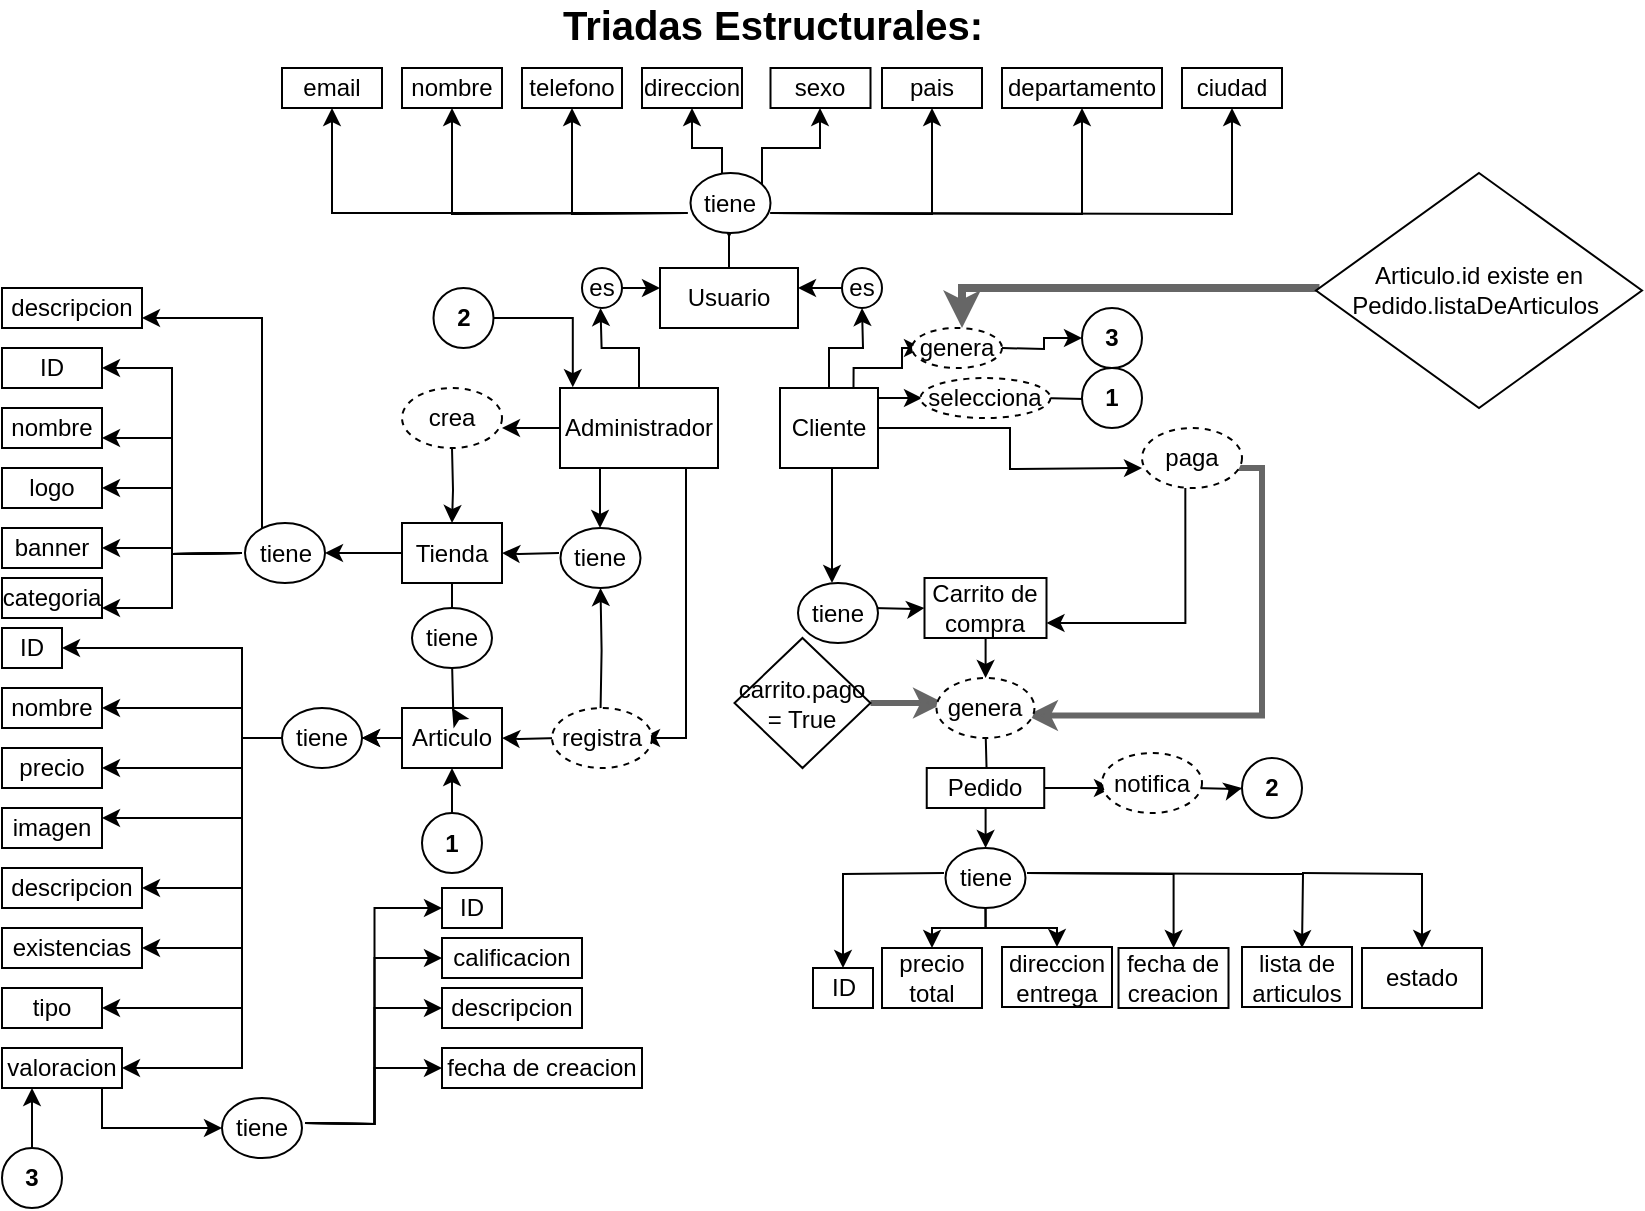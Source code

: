 <mxfile version="13.10.3" type="google"><diagram id="wh7ASi7XThVOEcIFm1Pc" name="Page-1"><mxGraphModel dx="1108" dy="536" grid="1" gridSize="10" guides="1" tooltips="1" connect="1" arrows="1" fold="1" page="1" pageScale="1" pageWidth="827" pageHeight="1169" math="0" shadow="0"><root><mxCell id="0"/><mxCell id="1" parent="0"/><mxCell id="Rs03BQj4N1Yv9tyvt269-1" value="&lt;b style=&quot;font-size: 20px&quot;&gt;Triadas Estructurales:&lt;br&gt;&lt;br&gt;&lt;/b&gt;" style="text;html=1;align=center;verticalAlign=middle;resizable=0;points=[];autosize=1;" parent="1" vertex="1"><mxGeometry x="290" y="100" width="230" height="40" as="geometry"/></mxCell><mxCell id="Rs03BQj4N1Yv9tyvt269-14" value="" style="edgeStyle=orthogonalEdgeStyle;rounded=0;orthogonalLoop=1;jettySize=auto;html=1;" parent="1" source="Rs03BQj4N1Yv9tyvt269-2" edge="1"><mxGeometry relative="1" as="geometry"><mxPoint x="270" y="310" as="targetPoint"/></mxGeometry></mxCell><mxCell id="Rs03BQj4N1Yv9tyvt269-18" value="" style="edgeStyle=orthogonalEdgeStyle;rounded=0;orthogonalLoop=1;jettySize=auto;html=1;" parent="1" source="Rs03BQj4N1Yv9tyvt269-2" edge="1"><mxGeometry relative="1" as="geometry"><Array as="points"><mxPoint x="319" y="340"/><mxPoint x="319" y="340"/></Array><mxPoint x="319" y="360" as="targetPoint"/></mxGeometry></mxCell><mxCell id="f_w4WmLkG3YeXrX4TlKF-16" style="edgeStyle=orthogonalEdgeStyle;rounded=0;orthogonalLoop=1;jettySize=auto;html=1;entryX=1;entryY=0.5;entryDx=0;entryDy=0;" parent="1" source="Rs03BQj4N1Yv9tyvt269-2" edge="1"><mxGeometry relative="1" as="geometry"><Array as="points"><mxPoint x="362" y="465"/></Array><mxPoint x="340" y="465" as="targetPoint"/></mxGeometry></mxCell><mxCell id="f_w4WmLkG3YeXrX4TlKF-56" style="edgeStyle=orthogonalEdgeStyle;rounded=0;orthogonalLoop=1;jettySize=auto;html=1;entryX=0.5;entryY=1;entryDx=0;entryDy=0;endSize=6;" parent="1" source="Rs03BQj4N1Yv9tyvt269-2" edge="1"><mxGeometry relative="1" as="geometry"><mxPoint x="319.25" y="250" as="targetPoint"/></mxGeometry></mxCell><mxCell id="Rs03BQj4N1Yv9tyvt269-2" value="Administrador" style="rounded=0;whiteSpace=wrap;html=1;" parent="1" vertex="1"><mxGeometry x="299" y="290" width="79" height="40" as="geometry"/></mxCell><mxCell id="Rs03BQj4N1Yv9tyvt269-48" value="" style="edgeStyle=orthogonalEdgeStyle;rounded=0;orthogonalLoop=1;jettySize=auto;html=1;" parent="1" source="Rs03BQj4N1Yv9tyvt269-3" edge="1"><mxGeometry relative="1" as="geometry"><Array as="points"><mxPoint x="435" y="340"/><mxPoint x="435" y="340"/></Array><mxPoint x="435" y="387.5" as="targetPoint"/></mxGeometry></mxCell><mxCell id="f_w4WmLkG3YeXrX4TlKF-58" style="edgeStyle=orthogonalEdgeStyle;rounded=0;orthogonalLoop=1;jettySize=auto;html=1;entryX=0.5;entryY=1;entryDx=0;entryDy=0;endSize=6;" parent="1" source="Rs03BQj4N1Yv9tyvt269-3" edge="1"><mxGeometry relative="1" as="geometry"><mxPoint x="450" y="250" as="targetPoint"/></mxGeometry></mxCell><mxCell id="f_w4WmLkG3YeXrX4TlKF-62" value="" style="edgeStyle=orthogonalEdgeStyle;rounded=0;orthogonalLoop=1;jettySize=auto;html=1;endSize=6;" parent="1" edge="1"><mxGeometry relative="1" as="geometry"><mxPoint x="458.0" y="295" as="sourcePoint"/><mxPoint x="480" y="295" as="targetPoint"/></mxGeometry></mxCell><mxCell id="f_w4WmLkG3YeXrX4TlKF-96" style="edgeStyle=orthogonalEdgeStyle;rounded=0;orthogonalLoop=1;jettySize=auto;html=1;endSize=6;" parent="1" source="Rs03BQj4N1Yv9tyvt269-3" edge="1"><mxGeometry relative="1" as="geometry"><mxPoint x="590" y="330" as="targetPoint"/></mxGeometry></mxCell><mxCell id="f_w4WmLkG3YeXrX4TlKF-122" style="edgeStyle=orthogonalEdgeStyle;rounded=0;orthogonalLoop=1;jettySize=auto;html=1;exitX=0.75;exitY=0;exitDx=0;exitDy=0;entryX=0;entryY=0.5;entryDx=0;entryDy=0;endSize=6;" parent="1" source="Rs03BQj4N1Yv9tyvt269-3" edge="1"><mxGeometry relative="1" as="geometry"><Array as="points"><mxPoint x="446" y="280"/><mxPoint x="470" y="280"/><mxPoint x="470" y="270"/></Array><mxPoint x="480" y="270" as="targetPoint"/></mxGeometry></mxCell><mxCell id="Rs03BQj4N1Yv9tyvt269-3" value="Cliente" style="whiteSpace=wrap;html=1;" parent="1" vertex="1"><mxGeometry x="409" y="290" width="49" height="40" as="geometry"/></mxCell><mxCell id="Rs03BQj4N1Yv9tyvt269-22" value="" style="edgeStyle=orthogonalEdgeStyle;rounded=0;orthogonalLoop=1;jettySize=auto;html=1;" parent="1" source="Rs03BQj4N1Yv9tyvt269-4" edge="1"><mxGeometry relative="1" as="geometry"><mxPoint x="383.583" y="215" as="targetPoint"/></mxGeometry></mxCell><mxCell id="Rs03BQj4N1Yv9tyvt269-4" value="Usuario" style="whiteSpace=wrap;html=1;" parent="1" vertex="1"><mxGeometry x="349" y="230" width="69" height="30" as="geometry"/></mxCell><mxCell id="Rs03BQj4N1Yv9tyvt269-16" value="" style="edgeStyle=orthogonalEdgeStyle;rounded=0;orthogonalLoop=1;jettySize=auto;html=1;" parent="1" target="Rs03BQj4N1Yv9tyvt269-15" edge="1"><mxGeometry relative="1" as="geometry"><mxPoint x="245" y="320" as="sourcePoint"/></mxGeometry></mxCell><mxCell id="f_w4WmLkG3YeXrX4TlKF-8" value="" style="edgeStyle=orthogonalEdgeStyle;rounded=0;orthogonalLoop=1;jettySize=auto;html=1;" parent="1" source="Rs03BQj4N1Yv9tyvt269-15" edge="1"><mxGeometry relative="1" as="geometry"><mxPoint x="181.5" y="372.5" as="targetPoint"/></mxGeometry></mxCell><mxCell id="f_w4WmLkG3YeXrX4TlKF-25" value="" style="edgeStyle=orthogonalEdgeStyle;rounded=0;orthogonalLoop=1;jettySize=auto;html=1;" parent="1" source="Rs03BQj4N1Yv9tyvt269-15" edge="1"><mxGeometry relative="1" as="geometry"><mxPoint x="245.083" y="410" as="targetPoint"/></mxGeometry></mxCell><mxCell id="Rs03BQj4N1Yv9tyvt269-15" value="Tienda" style="whiteSpace=wrap;html=1;" parent="1" vertex="1"><mxGeometry x="220" y="357.5" width="50" height="30" as="geometry"/></mxCell><mxCell id="Rs03BQj4N1Yv9tyvt269-19" value="" style="edgeStyle=orthogonalEdgeStyle;rounded=0;orthogonalLoop=1;jettySize=auto;html=1;" parent="1" target="Rs03BQj4N1Yv9tyvt269-15" edge="1"><mxGeometry relative="1" as="geometry"><mxPoint x="298.5" y="372.5" as="sourcePoint"/></mxGeometry></mxCell><mxCell id="Rs03BQj4N1Yv9tyvt269-37" style="edgeStyle=orthogonalEdgeStyle;rounded=0;orthogonalLoop=1;jettySize=auto;html=1;entryX=0.5;entryY=1;entryDx=0;entryDy=0;" parent="1" target="Rs03BQj4N1Yv9tyvt269-23" edge="1"><mxGeometry relative="1" as="geometry"><Array as="points"><mxPoint x="185" y="203"/></Array><mxPoint x="362.75" y="202.5" as="sourcePoint"/></mxGeometry></mxCell><mxCell id="Rs03BQj4N1Yv9tyvt269-38" style="edgeStyle=orthogonalEdgeStyle;rounded=0;orthogonalLoop=1;jettySize=auto;html=1;entryX=0.5;entryY=1;entryDx=0;entryDy=0;" parent="1" target="Rs03BQj4N1Yv9tyvt269-33" edge="1"><mxGeometry relative="1" as="geometry"><mxPoint x="404.25" y="202.5" as="sourcePoint"/></mxGeometry></mxCell><mxCell id="Rs03BQj4N1Yv9tyvt269-41" style="edgeStyle=orthogonalEdgeStyle;rounded=0;orthogonalLoop=1;jettySize=auto;html=1;entryX=0.5;entryY=1;entryDx=0;entryDy=0;" parent="1" target="Rs03BQj4N1Yv9tyvt269-25" edge="1"><mxGeometry relative="1" as="geometry"><mxPoint x="362.75" y="202.5" as="sourcePoint"/></mxGeometry></mxCell><mxCell id="Rs03BQj4N1Yv9tyvt269-42" style="edgeStyle=orthogonalEdgeStyle;rounded=0;orthogonalLoop=1;jettySize=auto;html=1;entryX=0.5;entryY=1;entryDx=0;entryDy=0;" parent="1" target="Rs03BQj4N1Yv9tyvt269-26" edge="1"><mxGeometry relative="1" as="geometry"><mxPoint x="362.75" y="202.5" as="sourcePoint"/></mxGeometry></mxCell><mxCell id="Rs03BQj4N1Yv9tyvt269-43" style="edgeStyle=orthogonalEdgeStyle;rounded=0;orthogonalLoop=1;jettySize=auto;html=1;entryX=0.5;entryY=1;entryDx=0;entryDy=0;" parent="1" target="Rs03BQj4N1Yv9tyvt269-27" edge="1"><mxGeometry relative="1" as="geometry"><Array as="points"><mxPoint x="380" y="170"/><mxPoint x="365" y="170"/></Array><mxPoint x="380" y="190" as="sourcePoint"/></mxGeometry></mxCell><mxCell id="Rs03BQj4N1Yv9tyvt269-44" style="edgeStyle=orthogonalEdgeStyle;rounded=0;orthogonalLoop=1;jettySize=auto;html=1;" parent="1" target="Rs03BQj4N1Yv9tyvt269-28" edge="1"><mxGeometry relative="1" as="geometry"><Array as="points"><mxPoint x="400" y="170"/><mxPoint x="429" y="170"/></Array><mxPoint x="400" y="190" as="sourcePoint"/></mxGeometry></mxCell><mxCell id="Rs03BQj4N1Yv9tyvt269-45" style="edgeStyle=orthogonalEdgeStyle;rounded=0;orthogonalLoop=1;jettySize=auto;html=1;entryX=0.5;entryY=1;entryDx=0;entryDy=0;" parent="1" target="Rs03BQj4N1Yv9tyvt269-29" edge="1"><mxGeometry relative="1" as="geometry"><mxPoint x="404.25" y="202.5" as="sourcePoint"/></mxGeometry></mxCell><mxCell id="Rs03BQj4N1Yv9tyvt269-46" style="edgeStyle=orthogonalEdgeStyle;rounded=0;orthogonalLoop=1;jettySize=auto;html=1;entryX=0.5;entryY=1;entryDx=0;entryDy=0;" parent="1" target="Rs03BQj4N1Yv9tyvt269-30" edge="1"><mxGeometry relative="1" as="geometry"><mxPoint x="404.25" y="202.5" as="sourcePoint"/></mxGeometry></mxCell><mxCell id="Rs03BQj4N1Yv9tyvt269-23" value="email" style="whiteSpace=wrap;html=1;" parent="1" vertex="1"><mxGeometry x="160" y="130" width="50" height="20" as="geometry"/></mxCell><mxCell id="Rs03BQj4N1Yv9tyvt269-25" value="nombre" style="whiteSpace=wrap;html=1;" parent="1" vertex="1"><mxGeometry x="220" y="130" width="50" height="20" as="geometry"/></mxCell><mxCell id="Rs03BQj4N1Yv9tyvt269-26" value="telefono" style="whiteSpace=wrap;html=1;" parent="1" vertex="1"><mxGeometry x="280" y="130" width="50" height="20" as="geometry"/></mxCell><mxCell id="Rs03BQj4N1Yv9tyvt269-27" value="direccion" style="whiteSpace=wrap;html=1;" parent="1" vertex="1"><mxGeometry x="340" y="130" width="50" height="20" as="geometry"/></mxCell><mxCell id="Rs03BQj4N1Yv9tyvt269-28" value="sexo" style="whiteSpace=wrap;html=1;" parent="1" vertex="1"><mxGeometry x="404.25" y="130" width="50" height="20" as="geometry"/></mxCell><mxCell id="Rs03BQj4N1Yv9tyvt269-29" value="pais" style="whiteSpace=wrap;html=1;" parent="1" vertex="1"><mxGeometry x="460" y="130" width="50" height="20" as="geometry"/></mxCell><mxCell id="Rs03BQj4N1Yv9tyvt269-30" value="departamento" style="whiteSpace=wrap;html=1;" parent="1" vertex="1"><mxGeometry x="520" y="130" width="80" height="20" as="geometry"/></mxCell><mxCell id="Rs03BQj4N1Yv9tyvt269-33" value="ciudad" style="whiteSpace=wrap;html=1;" parent="1" vertex="1"><mxGeometry x="610" y="130" width="50" height="20" as="geometry"/></mxCell><mxCell id="Rs03BQj4N1Yv9tyvt269-50" value="" style="edgeStyle=orthogonalEdgeStyle;rounded=0;orthogonalLoop=1;jettySize=auto;html=1;" parent="1" target="Rs03BQj4N1Yv9tyvt269-49" edge="1"><mxGeometry relative="1" as="geometry"><mxPoint x="455.5" y="400" as="sourcePoint"/></mxGeometry></mxCell><mxCell id="f_w4WmLkG3YeXrX4TlKF-84" value="" style="edgeStyle=orthogonalEdgeStyle;rounded=0;orthogonalLoop=1;jettySize=auto;html=1;endSize=6;" parent="1" source="Rs03BQj4N1Yv9tyvt269-49" edge="1"><mxGeometry relative="1" as="geometry"><mxPoint x="511.75" y="435" as="targetPoint"/></mxGeometry></mxCell><mxCell id="Rs03BQj4N1Yv9tyvt269-49" value="Carrito de compra" style="whiteSpace=wrap;html=1;" parent="1" vertex="1"><mxGeometry x="481.25" y="385" width="61" height="30" as="geometry"/></mxCell><mxCell id="f_w4WmLkG3YeXrX4TlKF-1" value="ID" style="whiteSpace=wrap;html=1;" parent="1" vertex="1"><mxGeometry x="20" y="270" width="50" height="20" as="geometry"/></mxCell><mxCell id="f_w4WmLkG3YeXrX4TlKF-2" value="nombre" style="whiteSpace=wrap;html=1;" parent="1" vertex="1"><mxGeometry x="20" y="300" width="50" height="20" as="geometry"/></mxCell><mxCell id="f_w4WmLkG3YeXrX4TlKF-3" value="logo" style="whiteSpace=wrap;html=1;" parent="1" vertex="1"><mxGeometry x="20" y="330" width="50" height="20" as="geometry"/></mxCell><mxCell id="f_w4WmLkG3YeXrX4TlKF-4" value="banner" style="whiteSpace=wrap;html=1;" parent="1" vertex="1"><mxGeometry x="20" y="360" width="50" height="20" as="geometry"/></mxCell><mxCell id="f_w4WmLkG3YeXrX4TlKF-5" value="descripcion" style="whiteSpace=wrap;html=1;" parent="1" vertex="1"><mxGeometry x="20" y="240" width="70" height="20" as="geometry"/></mxCell><mxCell id="f_w4WmLkG3YeXrX4TlKF-6" value="categoria" style="whiteSpace=wrap;html=1;" parent="1" vertex="1"><mxGeometry x="20" y="385" width="50" height="20" as="geometry"/></mxCell><mxCell id="f_w4WmLkG3YeXrX4TlKF-9" style="edgeStyle=orthogonalEdgeStyle;rounded=0;orthogonalLoop=1;jettySize=auto;html=1;entryX=1;entryY=0.75;entryDx=0;entryDy=0;" parent="1" target="f_w4WmLkG3YeXrX4TlKF-5" edge="1"><mxGeometry relative="1" as="geometry"><Array as="points"><mxPoint x="150" y="255"/></Array><mxPoint x="150" y="360" as="sourcePoint"/></mxGeometry></mxCell><mxCell id="f_w4WmLkG3YeXrX4TlKF-10" style="edgeStyle=orthogonalEdgeStyle;rounded=0;orthogonalLoop=1;jettySize=auto;html=1;entryX=1;entryY=0.75;entryDx=0;entryDy=0;" parent="1" target="f_w4WmLkG3YeXrX4TlKF-6" edge="1"><mxGeometry relative="1" as="geometry"><mxPoint x="140" y="372.5" as="sourcePoint"/></mxGeometry></mxCell><mxCell id="f_w4WmLkG3YeXrX4TlKF-11" style="edgeStyle=orthogonalEdgeStyle;rounded=0;orthogonalLoop=1;jettySize=auto;html=1;entryX=1;entryY=0.5;entryDx=0;entryDy=0;" parent="1" target="f_w4WmLkG3YeXrX4TlKF-1" edge="1"><mxGeometry relative="1" as="geometry"><mxPoint x="140" y="372.5" as="sourcePoint"/></mxGeometry></mxCell><mxCell id="f_w4WmLkG3YeXrX4TlKF-12" style="edgeStyle=orthogonalEdgeStyle;rounded=0;orthogonalLoop=1;jettySize=auto;html=1;entryX=1;entryY=0.75;entryDx=0;entryDy=0;" parent="1" target="f_w4WmLkG3YeXrX4TlKF-2" edge="1"><mxGeometry relative="1" as="geometry"><mxPoint x="140" y="372.5" as="sourcePoint"/></mxGeometry></mxCell><mxCell id="f_w4WmLkG3YeXrX4TlKF-13" style="edgeStyle=orthogonalEdgeStyle;rounded=0;orthogonalLoop=1;jettySize=auto;html=1;entryX=1;entryY=0.5;entryDx=0;entryDy=0;" parent="1" target="f_w4WmLkG3YeXrX4TlKF-3" edge="1"><mxGeometry relative="1" as="geometry"><mxPoint x="140" y="372.5" as="sourcePoint"/></mxGeometry></mxCell><mxCell id="f_w4WmLkG3YeXrX4TlKF-14" style="edgeStyle=orthogonalEdgeStyle;rounded=0;orthogonalLoop=1;jettySize=auto;html=1;" parent="1" target="f_w4WmLkG3YeXrX4TlKF-4" edge="1"><mxGeometry relative="1" as="geometry"><mxPoint x="140" y="372.5" as="sourcePoint"/></mxGeometry></mxCell><mxCell id="f_w4WmLkG3YeXrX4TlKF-18" value="" style="edgeStyle=orthogonalEdgeStyle;rounded=0;orthogonalLoop=1;jettySize=auto;html=1;" parent="1" target="f_w4WmLkG3YeXrX4TlKF-17" edge="1"><mxGeometry relative="1" as="geometry"><mxPoint x="298.5" y="465" as="sourcePoint"/></mxGeometry></mxCell><mxCell id="XpZG7dV3GZOf-zRuf5iD-23" value="" style="edgeStyle=orthogonalEdgeStyle;rounded=0;orthogonalLoop=1;jettySize=auto;html=1;" parent="1" target="XpZG7dV3GZOf-zRuf5iD-12" edge="1"><mxGeometry relative="1" as="geometry"><mxPoint x="319.25" y="452.5" as="sourcePoint"/></mxGeometry></mxCell><mxCell id="f_w4WmLkG3YeXrX4TlKF-41" style="edgeStyle=orthogonalEdgeStyle;rounded=0;orthogonalLoop=1;jettySize=auto;html=1;entryX=1;entryY=0.5;entryDx=0;entryDy=0;" parent="1" source="f_w4WmLkG3YeXrX4TlKF-17" target="f_w4WmLkG3YeXrX4TlKF-30" edge="1"><mxGeometry relative="1" as="geometry"><Array as="points"><mxPoint x="140" y="465"/><mxPoint x="140" y="420"/></Array></mxGeometry></mxCell><mxCell id="f_w4WmLkG3YeXrX4TlKF-42" style="edgeStyle=orthogonalEdgeStyle;rounded=0;orthogonalLoop=1;jettySize=auto;html=1;entryX=1;entryY=0.5;entryDx=0;entryDy=0;" parent="1" source="f_w4WmLkG3YeXrX4TlKF-17" target="f_w4WmLkG3YeXrX4TlKF-27" edge="1"><mxGeometry relative="1" as="geometry"><Array as="points"><mxPoint x="140" y="465"/><mxPoint x="140" y="450"/></Array></mxGeometry></mxCell><mxCell id="f_w4WmLkG3YeXrX4TlKF-43" style="edgeStyle=orthogonalEdgeStyle;rounded=0;orthogonalLoop=1;jettySize=auto;html=1;entryX=1;entryY=0.5;entryDx=0;entryDy=0;" parent="1" source="f_w4WmLkG3YeXrX4TlKF-17" target="f_w4WmLkG3YeXrX4TlKF-28" edge="1"><mxGeometry relative="1" as="geometry"><Array as="points"><mxPoint x="140" y="465"/><mxPoint x="140" y="480"/></Array></mxGeometry></mxCell><mxCell id="f_w4WmLkG3YeXrX4TlKF-44" style="edgeStyle=orthogonalEdgeStyle;rounded=0;orthogonalLoop=1;jettySize=auto;html=1;entryX=1;entryY=0.25;entryDx=0;entryDy=0;" parent="1" source="f_w4WmLkG3YeXrX4TlKF-17" target="f_w4WmLkG3YeXrX4TlKF-29" edge="1"><mxGeometry relative="1" as="geometry"><Array as="points"><mxPoint x="140" y="465"/><mxPoint x="140" y="505"/></Array></mxGeometry></mxCell><mxCell id="f_w4WmLkG3YeXrX4TlKF-45" style="edgeStyle=orthogonalEdgeStyle;rounded=0;orthogonalLoop=1;jettySize=auto;html=1;entryX=1;entryY=0.5;entryDx=0;entryDy=0;" parent="1" source="f_w4WmLkG3YeXrX4TlKF-17" target="f_w4WmLkG3YeXrX4TlKF-31" edge="1"><mxGeometry relative="1" as="geometry"><Array as="points"><mxPoint x="140" y="465"/><mxPoint x="140" y="540"/></Array></mxGeometry></mxCell><mxCell id="f_w4WmLkG3YeXrX4TlKF-46" style="edgeStyle=orthogonalEdgeStyle;rounded=0;orthogonalLoop=1;jettySize=auto;html=1;entryX=1;entryY=0.5;entryDx=0;entryDy=0;endSize=6;" parent="1" target="f_w4WmLkG3YeXrX4TlKF-39" edge="1"><mxGeometry relative="1" as="geometry"><Array as="points"><mxPoint x="140" y="465"/><mxPoint x="140" y="570"/></Array><mxPoint x="158.5" y="465" as="sourcePoint"/></mxGeometry></mxCell><mxCell id="f_w4WmLkG3YeXrX4TlKF-47" style="edgeStyle=orthogonalEdgeStyle;rounded=0;orthogonalLoop=1;jettySize=auto;html=1;entryX=1;entryY=0.5;entryDx=0;entryDy=0;" parent="1" target="f_w4WmLkG3YeXrX4TlKF-40" edge="1"><mxGeometry relative="1" as="geometry"><Array as="points"><mxPoint x="140" y="465"/><mxPoint x="140" y="600"/></Array><mxPoint x="158.5" y="465" as="sourcePoint"/></mxGeometry></mxCell><mxCell id="f_w4WmLkG3YeXrX4TlKF-17" value="Articulo" style="whiteSpace=wrap;html=1;" parent="1" vertex="1"><mxGeometry x="220" y="450" width="50" height="30" as="geometry"/></mxCell><mxCell id="f_w4WmLkG3YeXrX4TlKF-23" value="" style="edgeStyle=orthogonalEdgeStyle;rounded=0;orthogonalLoop=1;jettySize=auto;html=1;" parent="1" target="f_w4WmLkG3YeXrX4TlKF-17" edge="1"><mxGeometry relative="1" as="geometry"><mxPoint x="245.083" y="430" as="sourcePoint"/></mxGeometry></mxCell><mxCell id="f_w4WmLkG3YeXrX4TlKF-27" value="nombre" style="whiteSpace=wrap;html=1;" parent="1" vertex="1"><mxGeometry x="20" y="440" width="50" height="20" as="geometry"/></mxCell><mxCell id="f_w4WmLkG3YeXrX4TlKF-28" value="precio" style="whiteSpace=wrap;html=1;" parent="1" vertex="1"><mxGeometry x="20" y="470" width="50" height="20" as="geometry"/></mxCell><mxCell id="f_w4WmLkG3YeXrX4TlKF-29" value="imagen" style="whiteSpace=wrap;html=1;" parent="1" vertex="1"><mxGeometry x="20" y="500" width="50" height="20" as="geometry"/></mxCell><mxCell id="f_w4WmLkG3YeXrX4TlKF-30" value="ID" style="whiteSpace=wrap;html=1;" parent="1" vertex="1"><mxGeometry x="20" y="410" width="30" height="20" as="geometry"/></mxCell><mxCell id="f_w4WmLkG3YeXrX4TlKF-31" value="descripcion" style="whiteSpace=wrap;html=1;" parent="1" vertex="1"><mxGeometry x="20" y="530" width="70" height="20" as="geometry"/></mxCell><mxCell id="f_w4WmLkG3YeXrX4TlKF-39" value="existencias" style="whiteSpace=wrap;html=1;" parent="1" vertex="1"><mxGeometry x="20" y="560" width="70" height="20" as="geometry"/></mxCell><mxCell id="f_w4WmLkG3YeXrX4TlKF-40" value="tipo" style="whiteSpace=wrap;html=1;" parent="1" vertex="1"><mxGeometry x="20" y="590" width="50" height="20" as="geometry"/></mxCell><mxCell id="f_w4WmLkG3YeXrX4TlKF-91" style="edgeStyle=orthogonalEdgeStyle;rounded=0;orthogonalLoop=1;jettySize=auto;html=1;entryX=1;entryY=0.5;entryDx=0;entryDy=0;endSize=6;" parent="1" target="f_w4WmLkG3YeXrX4TlKF-90" edge="1"><mxGeometry relative="1" as="geometry"><Array as="points"><mxPoint x="140" y="465"/><mxPoint x="140" y="630"/></Array><mxPoint x="158.5" y="465" as="sourcePoint"/></mxGeometry></mxCell><mxCell id="f_w4WmLkG3YeXrX4TlKF-57" style="edgeStyle=orthogonalEdgeStyle;rounded=0;orthogonalLoop=1;jettySize=auto;html=1;endSize=6;" parent="1" edge="1"><mxGeometry relative="1" as="geometry"><mxPoint x="329.25" y="240" as="sourcePoint"/><mxPoint x="349" y="240" as="targetPoint"/></mxGeometry></mxCell><mxCell id="f_w4WmLkG3YeXrX4TlKF-64" value="" style="edgeStyle=orthogonalEdgeStyle;rounded=0;orthogonalLoop=1;jettySize=auto;html=1;endSize=6;" parent="1" target="f_w4WmLkG3YeXrX4TlKF-63" edge="1"><mxGeometry relative="1" as="geometry"><mxPoint x="540" y="295" as="sourcePoint"/></mxGeometry></mxCell><mxCell id="f_w4WmLkG3YeXrX4TlKF-63" value="&lt;b&gt;1&lt;/b&gt;" style="ellipse;whiteSpace=wrap;html=1;aspect=fixed;" parent="1" vertex="1"><mxGeometry x="560" y="280" width="30" height="30" as="geometry"/></mxCell><mxCell id="f_w4WmLkG3YeXrX4TlKF-66" value="" style="edgeStyle=orthogonalEdgeStyle;rounded=0;orthogonalLoop=1;jettySize=auto;html=1;endSize=6;entryX=0.5;entryY=1;entryDx=0;entryDy=0;" parent="1" source="f_w4WmLkG3YeXrX4TlKF-65" target="f_w4WmLkG3YeXrX4TlKF-17" edge="1"><mxGeometry relative="1" as="geometry"><mxPoint x="265" y="480" as="targetPoint"/></mxGeometry></mxCell><mxCell id="f_w4WmLkG3YeXrX4TlKF-65" value="&lt;b&gt;1&lt;/b&gt;" style="ellipse;whiteSpace=wrap;html=1;aspect=fixed;" parent="1" vertex="1"><mxGeometry x="230" y="502.5" width="30" height="30" as="geometry"/></mxCell><mxCell id="f_w4WmLkG3YeXrX4TlKF-82" value="" style="edgeStyle=orthogonalEdgeStyle;rounded=0;orthogonalLoop=1;jettySize=auto;html=1;endSize=6;" parent="1" target="Rs03BQj4N1Yv9tyvt269-4" edge="1"><mxGeometry relative="1" as="geometry"><Array as="points"><mxPoint x="418" y="240"/><mxPoint x="418" y="240"/></Array><mxPoint x="440" y="240" as="sourcePoint"/></mxGeometry></mxCell><mxCell id="f_w4WmLkG3YeXrX4TlKF-87" value="" style="edgeStyle=orthogonalEdgeStyle;rounded=0;orthogonalLoop=1;jettySize=auto;html=1;endSize=6;" parent="1" target="f_w4WmLkG3YeXrX4TlKF-85" edge="1"><mxGeometry relative="1" as="geometry"><mxPoint x="511.75" y="460" as="sourcePoint"/></mxGeometry></mxCell><mxCell id="f_w4WmLkG3YeXrX4TlKF-104" value="" style="edgeStyle=orthogonalEdgeStyle;rounded=0;orthogonalLoop=1;jettySize=auto;html=1;endSize=6;" parent="1" source="f_w4WmLkG3YeXrX4TlKF-85" edge="1"><mxGeometry relative="1" as="geometry"><mxPoint x="511.75" y="520" as="targetPoint"/></mxGeometry></mxCell><mxCell id="f_w4WmLkG3YeXrX4TlKF-139" value="" style="edgeStyle=orthogonalEdgeStyle;rounded=0;orthogonalLoop=1;jettySize=auto;html=1;endSize=6;" parent="1" source="f_w4WmLkG3YeXrX4TlKF-85" edge="1"><mxGeometry relative="1" as="geometry"><mxPoint x="575" y="490" as="targetPoint"/></mxGeometry></mxCell><mxCell id="f_w4WmLkG3YeXrX4TlKF-85" value="Pedido" style="whiteSpace=wrap;html=1;" parent="1" vertex="1"><mxGeometry x="482.37" y="480" width="58.75" height="20" as="geometry"/></mxCell><mxCell id="f_w4WmLkG3YeXrX4TlKF-88" value="precio total" style="whiteSpace=wrap;html=1;" parent="1" vertex="1"><mxGeometry x="460" y="570" width="50" height="30" as="geometry"/></mxCell><mxCell id="f_w4WmLkG3YeXrX4TlKF-89" value="ID" style="whiteSpace=wrap;html=1;" parent="1" vertex="1"><mxGeometry x="425.5" y="580" width="30" height="20" as="geometry"/></mxCell><mxCell id="f_w4WmLkG3YeXrX4TlKF-128" style="edgeStyle=orthogonalEdgeStyle;rounded=0;orthogonalLoop=1;jettySize=auto;html=1;exitX=1;exitY=1;exitDx=0;exitDy=0;endSize=6;" parent="1" source="f_w4WmLkG3YeXrX4TlKF-90" edge="1"><mxGeometry relative="1" as="geometry"><mxPoint x="130" y="660" as="targetPoint"/><Array as="points"><mxPoint x="70" y="640"/><mxPoint x="70" y="660"/></Array></mxGeometry></mxCell><mxCell id="f_w4WmLkG3YeXrX4TlKF-90" value="valoracion" style="whiteSpace=wrap;html=1;" parent="1" vertex="1"><mxGeometry x="20" y="620" width="60" height="20" as="geometry"/></mxCell><mxCell id="f_w4WmLkG3YeXrX4TlKF-93" style="edgeStyle=orthogonalEdgeStyle;rounded=0;orthogonalLoop=1;jettySize=auto;html=1;" parent="1" source="f_w4WmLkG3YeXrX4TlKF-17" edge="1"><mxGeometry relative="1" as="geometry"><mxPoint x="220" y="460" as="sourcePoint"/><mxPoint x="200" y="465" as="targetPoint"/><Array as="points"/></mxGeometry></mxCell><mxCell id="f_w4WmLkG3YeXrX4TlKF-94" style="edgeStyle=orthogonalEdgeStyle;rounded=0;orthogonalLoop=1;jettySize=auto;html=1;entryX=1;entryY=0.5;entryDx=0;entryDy=0;endSize=6;" parent="1" source="f_w4WmLkG3YeXrX4TlKF-17" edge="1"><mxGeometry relative="1" as="geometry"><mxPoint x="220" y="465.01" as="sourcePoint"/><mxPoint x="200" y="465" as="targetPoint"/><Array as="points"/></mxGeometry></mxCell><mxCell id="f_w4WmLkG3YeXrX4TlKF-98" style="edgeStyle=orthogonalEdgeStyle;rounded=0;orthogonalLoop=1;jettySize=auto;html=1;entryX=1;entryY=0.75;entryDx=0;entryDy=0;endSize=6;" parent="1" target="Rs03BQj4N1Yv9tyvt269-49" edge="1"><mxGeometry relative="1" as="geometry"><Array as="points"><mxPoint x="612" y="408"/></Array><mxPoint x="611.667" y="340" as="sourcePoint"/></mxGeometry></mxCell><mxCell id="TpOi8eQe-jdiP9HDuMoN-2" style="edgeStyle=orthogonalEdgeStyle;rounded=0;orthogonalLoop=1;jettySize=auto;html=1;entryX=1;entryY=0.75;entryDx=0;entryDy=0;strokeWidth=3;fillColor=#f5f5f5;strokeColor=#666666;" parent="1" edge="1"><mxGeometry relative="1" as="geometry"><Array as="points"><mxPoint x="650" y="330"/><mxPoint x="650" y="454"/></Array><mxPoint x="633.25" y="330" as="sourcePoint"/><mxPoint x="532.5" y="453.75" as="targetPoint"/></mxGeometry></mxCell><mxCell id="f_w4WmLkG3YeXrX4TlKF-100" value="" style="edgeStyle=orthogonalEdgeStyle;rounded=0;orthogonalLoop=1;jettySize=auto;html=1;endSize=6;strokeWidth=3;fillColor=#f5f5f5;strokeColor=#666666;" parent="1" source="f_w4WmLkG3YeXrX4TlKF-99" edge="1"><mxGeometry relative="1" as="geometry"><mxPoint x="491" y="447.5" as="targetPoint"/></mxGeometry></mxCell><mxCell id="f_w4WmLkG3YeXrX4TlKF-99" value="carrito.pago = True" style="rhombus;whiteSpace=wrap;html=1;" parent="1" vertex="1"><mxGeometry x="386.25" y="415" width="68" height="65" as="geometry"/></mxCell><mxCell id="f_w4WmLkG3YeXrX4TlKF-101" value="direccion entrega" style="whiteSpace=wrap;html=1;" parent="1" vertex="1"><mxGeometry x="520" y="569.5" width="55" height="30" as="geometry"/></mxCell><mxCell id="f_w4WmLkG3YeXrX4TlKF-108" style="edgeStyle=orthogonalEdgeStyle;rounded=0;orthogonalLoop=1;jettySize=auto;html=1;endSize=6;" parent="1" target="f_w4WmLkG3YeXrX4TlKF-89" edge="1"><mxGeometry relative="1" as="geometry"><mxPoint x="491" y="532.5" as="sourcePoint"/></mxGeometry></mxCell><mxCell id="f_w4WmLkG3YeXrX4TlKF-109" style="edgeStyle=orthogonalEdgeStyle;rounded=0;orthogonalLoop=1;jettySize=auto;html=1;endSize=6;" parent="1" target="f_w4WmLkG3YeXrX4TlKF-88" edge="1"><mxGeometry relative="1" as="geometry"><Array as="points"><mxPoint x="512" y="560"/><mxPoint x="485" y="560"/></Array><mxPoint x="511.75" y="545" as="sourcePoint"/></mxGeometry></mxCell><mxCell id="f_w4WmLkG3YeXrX4TlKF-112" style="edgeStyle=orthogonalEdgeStyle;rounded=0;orthogonalLoop=1;jettySize=auto;html=1;entryX=0.5;entryY=0;entryDx=0;entryDy=0;endSize=6;" parent="1" target="f_w4WmLkG3YeXrX4TlKF-101" edge="1"><mxGeometry relative="1" as="geometry"><Array as="points"><mxPoint x="512" y="560"/><mxPoint x="547" y="560"/></Array><mxPoint x="511.75" y="545" as="sourcePoint"/></mxGeometry></mxCell><mxCell id="f_w4WmLkG3YeXrX4TlKF-113" style="edgeStyle=orthogonalEdgeStyle;rounded=0;orthogonalLoop=1;jettySize=auto;html=1;endSize=6;" parent="1" target="f_w4WmLkG3YeXrX4TlKF-107" edge="1"><mxGeometry relative="1" as="geometry"><mxPoint x="532.5" y="532.5" as="sourcePoint"/></mxGeometry></mxCell><mxCell id="f_w4WmLkG3YeXrX4TlKF-115" style="edgeStyle=orthogonalEdgeStyle;rounded=0;orthogonalLoop=1;jettySize=auto;html=1;endSize=6;" parent="1" edge="1"><mxGeometry relative="1" as="geometry"><mxPoint x="670" y="570" as="targetPoint"/><mxPoint x="532.5" y="532.5" as="sourcePoint"/></mxGeometry></mxCell><mxCell id="f_w4WmLkG3YeXrX4TlKF-107" value="fecha de creacion" style="whiteSpace=wrap;html=1;" parent="1" vertex="1"><mxGeometry x="578.25" y="570" width="55" height="30" as="geometry"/></mxCell><mxCell id="f_w4WmLkG3YeXrX4TlKF-118" value="lista de articulos" style="whiteSpace=wrap;html=1;" parent="1" vertex="1"><mxGeometry x="640" y="569.5" width="55" height="30" as="geometry"/></mxCell><mxCell id="f_w4WmLkG3YeXrX4TlKF-121" style="edgeStyle=orthogonalEdgeStyle;rounded=0;orthogonalLoop=1;jettySize=auto;html=1;endSize=6;" parent="1" target="f_w4WmLkG3YeXrX4TlKF-120" edge="1"><mxGeometry relative="1" as="geometry"><mxPoint x="520" y="270" as="sourcePoint"/></mxGeometry></mxCell><mxCell id="f_w4WmLkG3YeXrX4TlKF-120" value="&lt;b&gt;3&lt;/b&gt;" style="ellipse;whiteSpace=wrap;html=1;aspect=fixed;" parent="1" vertex="1"><mxGeometry x="560" y="250" width="30" height="30" as="geometry"/></mxCell><mxCell id="f_w4WmLkG3YeXrX4TlKF-125" value="" style="edgeStyle=orthogonalEdgeStyle;rounded=0;orthogonalLoop=1;jettySize=auto;html=1;endSize=6;" parent="1" source="f_w4WmLkG3YeXrX4TlKF-123" edge="1"><mxGeometry relative="1" as="geometry"><mxPoint x="35" y="640" as="targetPoint"/></mxGeometry></mxCell><mxCell id="f_w4WmLkG3YeXrX4TlKF-123" value="&lt;b&gt;3&lt;/b&gt;" style="ellipse;whiteSpace=wrap;html=1;aspect=fixed;" parent="1" vertex="1"><mxGeometry x="20" y="670" width="30" height="30" as="geometry"/></mxCell><mxCell id="f_w4WmLkG3YeXrX4TlKF-127" style="edgeStyle=orthogonalEdgeStyle;rounded=0;orthogonalLoop=1;jettySize=auto;html=1;entryX=0.5;entryY=0;entryDx=0;entryDy=0;endSize=6;strokeWidth=4;fillColor=#f5f5f5;strokeColor=#666666;" parent="1" source="f_w4WmLkG3YeXrX4TlKF-126" edge="1"><mxGeometry relative="1" as="geometry"><Array as="points"><mxPoint x="500" y="240"/></Array><mxPoint x="500" y="260" as="targetPoint"/></mxGeometry></mxCell><mxCell id="f_w4WmLkG3YeXrX4TlKF-126" value="Articulo.id existe en Pedido.listaDeArticulos&amp;nbsp;" style="rhombus;whiteSpace=wrap;html=1;" parent="1" vertex="1"><mxGeometry x="677" y="182.5" width="163" height="117.5" as="geometry"/></mxCell><mxCell id="f_w4WmLkG3YeXrX4TlKF-134" style="edgeStyle=orthogonalEdgeStyle;rounded=0;orthogonalLoop=1;jettySize=auto;html=1;entryX=0;entryY=0.5;entryDx=0;entryDy=0;endSize=6;" parent="1" target="f_w4WmLkG3YeXrX4TlKF-130" edge="1"><mxGeometry relative="1" as="geometry"><mxPoint x="171.5" y="657.5" as="sourcePoint"/></mxGeometry></mxCell><mxCell id="f_w4WmLkG3YeXrX4TlKF-135" style="edgeStyle=orthogonalEdgeStyle;rounded=0;orthogonalLoop=1;jettySize=auto;html=1;entryX=0;entryY=0.5;entryDx=0;entryDy=0;endSize=6;" parent="1" target="f_w4WmLkG3YeXrX4TlKF-131" edge="1"><mxGeometry relative="1" as="geometry"><mxPoint x="171.5" y="657.5" as="sourcePoint"/></mxGeometry></mxCell><mxCell id="f_w4WmLkG3YeXrX4TlKF-136" style="edgeStyle=orthogonalEdgeStyle;rounded=0;orthogonalLoop=1;jettySize=auto;html=1;entryX=0;entryY=0.5;entryDx=0;entryDy=0;endSize=6;" parent="1" target="f_w4WmLkG3YeXrX4TlKF-132" edge="1"><mxGeometry relative="1" as="geometry"><mxPoint x="171.5" y="657.5" as="sourcePoint"/></mxGeometry></mxCell><mxCell id="f_w4WmLkG3YeXrX4TlKF-137" style="edgeStyle=orthogonalEdgeStyle;rounded=0;orthogonalLoop=1;jettySize=auto;html=1;entryX=0;entryY=0.5;entryDx=0;entryDy=0;endSize=6;" parent="1" target="f_w4WmLkG3YeXrX4TlKF-133" edge="1"><mxGeometry relative="1" as="geometry"><mxPoint x="171.5" y="657.5" as="sourcePoint"/></mxGeometry></mxCell><mxCell id="f_w4WmLkG3YeXrX4TlKF-130" value="ID" style="whiteSpace=wrap;html=1;" parent="1" vertex="1"><mxGeometry x="240" y="540" width="30" height="20" as="geometry"/></mxCell><mxCell id="f_w4WmLkG3YeXrX4TlKF-131" value="calificacion" style="whiteSpace=wrap;html=1;" parent="1" vertex="1"><mxGeometry x="240" y="565" width="70" height="20" as="geometry"/></mxCell><mxCell id="f_w4WmLkG3YeXrX4TlKF-132" value="descripcion" style="whiteSpace=wrap;html=1;" parent="1" vertex="1"><mxGeometry x="240" y="590" width="70" height="20" as="geometry"/></mxCell><mxCell id="f_w4WmLkG3YeXrX4TlKF-133" value="fecha de creacion" style="whiteSpace=wrap;html=1;" parent="1" vertex="1"><mxGeometry x="240" y="620" width="100" height="20" as="geometry"/></mxCell><mxCell id="f_w4WmLkG3YeXrX4TlKF-141" value="" style="edgeStyle=orthogonalEdgeStyle;rounded=0;orthogonalLoop=1;jettySize=auto;html=1;endSize=6;" parent="1" target="f_w4WmLkG3YeXrX4TlKF-140" edge="1"><mxGeometry relative="1" as="geometry"><mxPoint x="616.5" y="490" as="sourcePoint"/></mxGeometry></mxCell><mxCell id="f_w4WmLkG3YeXrX4TlKF-140" value="&lt;b&gt;2&lt;br&gt;&lt;/b&gt;" style="ellipse;whiteSpace=wrap;html=1;aspect=fixed;" parent="1" vertex="1"><mxGeometry x="640" y="475" width="30" height="30" as="geometry"/></mxCell><mxCell id="f_w4WmLkG3YeXrX4TlKF-143" style="edgeStyle=orthogonalEdgeStyle;rounded=0;orthogonalLoop=1;jettySize=auto;html=1;endSize=6;entryX=0.081;entryY=-0.01;entryDx=0;entryDy=0;entryPerimeter=0;" parent="1" source="f_w4WmLkG3YeXrX4TlKF-142" target="Rs03BQj4N1Yv9tyvt269-2" edge="1"><mxGeometry relative="1" as="geometry"><mxPoint x="306" y="288" as="targetPoint"/></mxGeometry></mxCell><mxCell id="f_w4WmLkG3YeXrX4TlKF-142" value="&lt;b&gt;2&lt;br&gt;&lt;/b&gt;" style="ellipse;whiteSpace=wrap;html=1;aspect=fixed;" parent="1" vertex="1"><mxGeometry x="235.75" y="240" width="30" height="30" as="geometry"/></mxCell><mxCell id="XpZG7dV3GZOf-zRuf5iD-2" value="estado" style="rounded=0;whiteSpace=wrap;html=1;" parent="1" vertex="1"><mxGeometry x="700" y="570" width="60" height="30" as="geometry"/></mxCell><mxCell id="XpZG7dV3GZOf-zRuf5iD-6" value="" style="endArrow=classic;html=1;entryX=0.5;entryY=0;entryDx=0;entryDy=0;rounded=0;" parent="1" target="XpZG7dV3GZOf-zRuf5iD-2" edge="1"><mxGeometry width="50" height="50" relative="1" as="geometry"><mxPoint x="670" y="532.5" as="sourcePoint"/><mxPoint x="720" y="482.5" as="targetPoint"/><Array as="points"><mxPoint x="730" y="533"/></Array></mxGeometry></mxCell><mxCell id="XpZG7dV3GZOf-zRuf5iD-7" value="tiene" style="ellipse;whiteSpace=wrap;html=1;glass=0;" parent="1" vertex="1"><mxGeometry x="364.25" y="182.5" width="40" height="30" as="geometry"/></mxCell><mxCell id="XpZG7dV3GZOf-zRuf5iD-9" value="tiene" style="ellipse;whiteSpace=wrap;html=1;glass=0;" parent="1" vertex="1"><mxGeometry x="160" y="450" width="40" height="30" as="geometry"/></mxCell><mxCell id="XpZG7dV3GZOf-zRuf5iD-10" value="tiene" style="ellipse;whiteSpace=wrap;html=1;glass=0;" parent="1" vertex="1"><mxGeometry x="225" y="400" width="40" height="30" as="geometry"/></mxCell><mxCell id="XpZG7dV3GZOf-zRuf5iD-11" value="tiene" style="ellipse;whiteSpace=wrap;html=1;glass=0;" parent="1" vertex="1"><mxGeometry x="141.5" y="357.5" width="40" height="30" as="geometry"/></mxCell><mxCell id="XpZG7dV3GZOf-zRuf5iD-12" value="tiene" style="ellipse;whiteSpace=wrap;html=1;glass=0;" parent="1" vertex="1"><mxGeometry x="299.25" y="360" width="40" height="30" as="geometry"/></mxCell><mxCell id="XpZG7dV3GZOf-zRuf5iD-20" value="tiene" style="ellipse;whiteSpace=wrap;html=1;glass=0;" parent="1" vertex="1"><mxGeometry x="491.74" y="520" width="40" height="30" as="geometry"/></mxCell><mxCell id="XpZG7dV3GZOf-zRuf5iD-21" value="tiene" style="ellipse;whiteSpace=wrap;html=1;glass=0;" parent="1" vertex="1"><mxGeometry x="130" y="645" width="40" height="30" as="geometry"/></mxCell><mxCell id="XpZG7dV3GZOf-zRuf5iD-22" value="tiene" style="ellipse;whiteSpace=wrap;html=1;glass=0;" parent="1" vertex="1"><mxGeometry x="418" y="387.5" width="40" height="30" as="geometry"/></mxCell><mxCell id="XpZG7dV3GZOf-zRuf5iD-24" value="registra" style="ellipse;whiteSpace=wrap;html=1;glass=0;dashed=1;" parent="1" vertex="1"><mxGeometry x="295" y="450" width="50" height="30" as="geometry"/></mxCell><mxCell id="XpZG7dV3GZOf-zRuf5iD-25" value="crea" style="ellipse;whiteSpace=wrap;html=1;glass=0;dashed=1;" parent="1" vertex="1"><mxGeometry x="220" y="290" width="50" height="30" as="geometry"/></mxCell><mxCell id="XpZG7dV3GZOf-zRuf5iD-30" value="es" style="ellipse;whiteSpace=wrap;html=1;glass=0;" parent="1" vertex="1"><mxGeometry x="310" y="230" width="20" height="20" as="geometry"/></mxCell><mxCell id="XpZG7dV3GZOf-zRuf5iD-32" value="es" style="ellipse;whiteSpace=wrap;html=1;glass=0;" parent="1" vertex="1"><mxGeometry x="440" y="230" width="20" height="20" as="geometry"/></mxCell><mxCell id="XpZG7dV3GZOf-zRuf5iD-33" value="paga" style="ellipse;whiteSpace=wrap;html=1;glass=0;dashed=1;" parent="1" vertex="1"><mxGeometry x="590" y="310" width="50" height="30" as="geometry"/></mxCell><mxCell id="XpZG7dV3GZOf-zRuf5iD-34" value="notifica" style="ellipse;whiteSpace=wrap;html=1;glass=0;dashed=1;" parent="1" vertex="1"><mxGeometry x="570" y="472.5" width="50" height="30" as="geometry"/></mxCell><mxCell id="XpZG7dV3GZOf-zRuf5iD-35" value="genera" style="ellipse;whiteSpace=wrap;html=1;glass=0;dashed=1;" parent="1" vertex="1"><mxGeometry x="475" y="260" width="45" height="20" as="geometry"/></mxCell><mxCell id="XpZG7dV3GZOf-zRuf5iD-36" value="selecciona" style="ellipse;whiteSpace=wrap;html=1;glass=0;dashed=1;" parent="1" vertex="1"><mxGeometry x="479.24" y="285" width="65" height="20" as="geometry"/></mxCell><mxCell id="XpZG7dV3GZOf-zRuf5iD-37" value="genera" style="ellipse;whiteSpace=wrap;html=1;glass=0;dashed=1;" parent="1" vertex="1"><mxGeometry x="487.24" y="435" width="49" height="30" as="geometry"/></mxCell></root></mxGraphModel></diagram></mxfile>